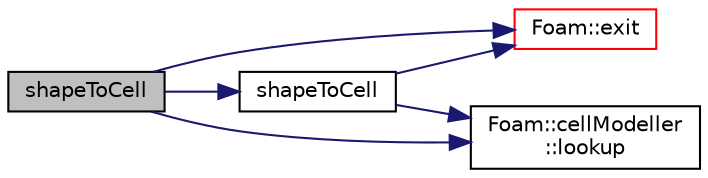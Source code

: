 digraph "shapeToCell"
{
  bgcolor="transparent";
  edge [fontname="Helvetica",fontsize="10",labelfontname="Helvetica",labelfontsize="10"];
  node [fontname="Helvetica",fontsize="10",shape=record];
  rankdir="LR";
  Node1 [label="shapeToCell",height=0.2,width=0.4,color="black", fillcolor="grey75", style="filled", fontcolor="black"];
  Node1 -> Node2 [color="midnightblue",fontsize="10",style="solid",fontname="Helvetica"];
  Node2 [label="Foam::exit",height=0.2,width=0.4,color="red",URL="$a10936.html#a06ca7250d8e89caf05243ec094843642"];
  Node1 -> Node3 [color="midnightblue",fontsize="10",style="solid",fontname="Helvetica"];
  Node3 [label="Foam::cellModeller\l::lookup",height=0.2,width=0.4,color="black",URL="$a00218.html#a30ec02a02fa2b4111091919a88f51242",tooltip="Look up a model by name and return a pointer to the model or NULL. "];
  Node1 -> Node4 [color="midnightblue",fontsize="10",style="solid",fontname="Helvetica"];
  Node4 [label="shapeToCell",height=0.2,width=0.4,color="black",URL="$a02366.html#afc50905d4880dec54ba940029d7d31ba",tooltip="Construct from components. "];
  Node4 -> Node2 [color="midnightblue",fontsize="10",style="solid",fontname="Helvetica"];
  Node4 -> Node3 [color="midnightblue",fontsize="10",style="solid",fontname="Helvetica"];
}
